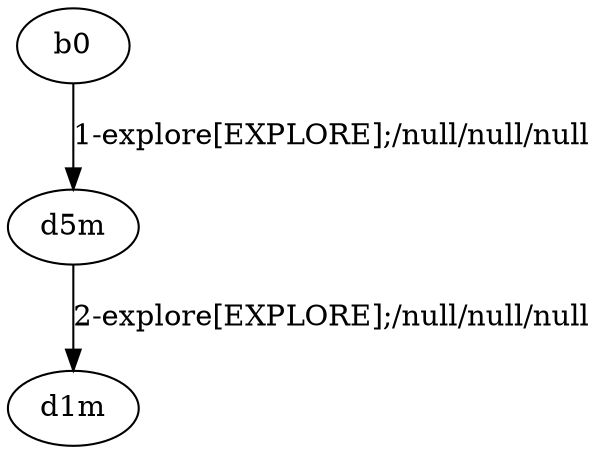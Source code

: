 # Total number of goals covered by this test: 1
# d5m --> d1m

digraph g {
"b0" -> "d5m" [label = "1-explore[EXPLORE];/null/null/null"];
"d5m" -> "d1m" [label = "2-explore[EXPLORE];/null/null/null"];
}